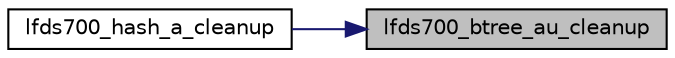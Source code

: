 digraph "lfds700_btree_au_cleanup"
{
 // LATEX_PDF_SIZE
  edge [fontname="Helvetica",fontsize="10",labelfontname="Helvetica",labelfontsize="10"];
  node [fontname="Helvetica",fontsize="10",shape=record];
  rankdir="RL";
  Node1 [label="lfds700_btree_au_cleanup",height=0.2,width=0.4,color="black", fillcolor="grey75", style="filled", fontcolor="black",tooltip=" "];
  Node1 -> Node2 [dir="back",color="midnightblue",fontsize="10",style="solid",fontname="Helvetica"];
  Node2 [label="lfds700_hash_a_cleanup",height=0.2,width=0.4,color="black", fillcolor="white", style="filled",URL="$lfds700__hash__addonly__cleanup_8c.html#a2abd7fd34fdc30877a0e3af1cdb03ec0",tooltip=" "];
}
